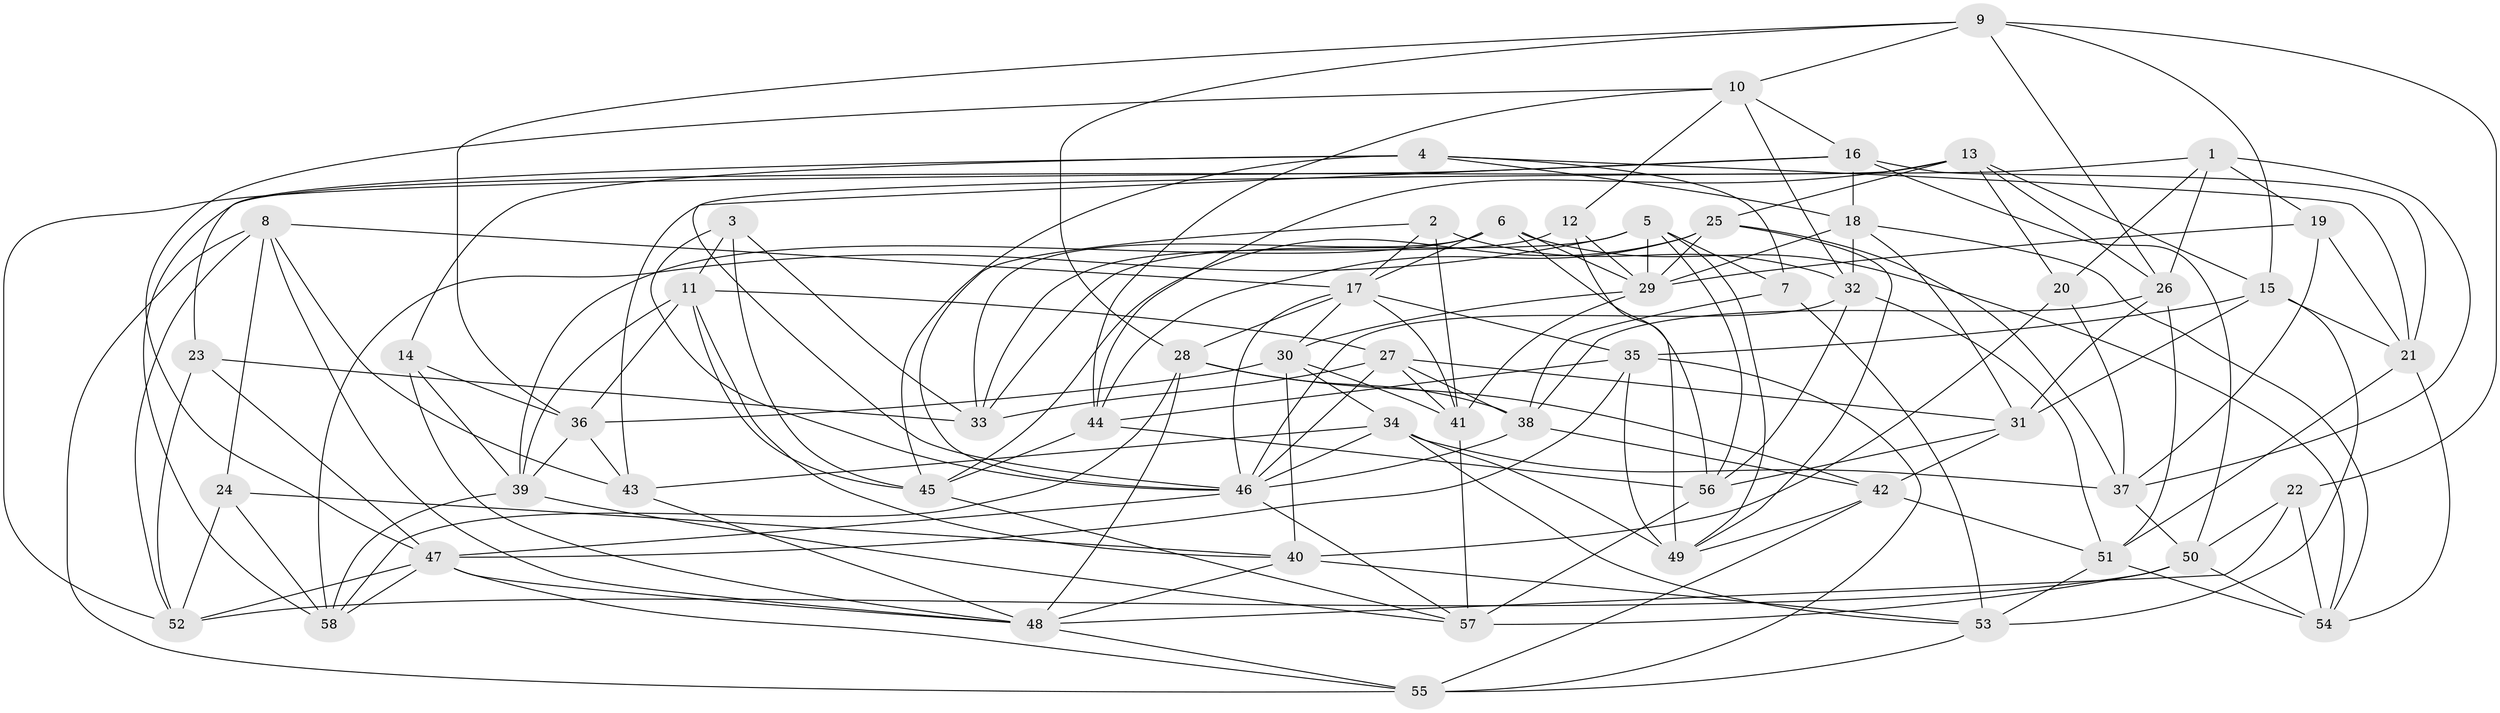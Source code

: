 // original degree distribution, {4: 1.0}
// Generated by graph-tools (version 1.1) at 2025/50/03/09/25 03:50:49]
// undirected, 58 vertices, 169 edges
graph export_dot {
graph [start="1"]
  node [color=gray90,style=filled];
  1;
  2;
  3;
  4;
  5;
  6;
  7;
  8;
  9;
  10;
  11;
  12;
  13;
  14;
  15;
  16;
  17;
  18;
  19;
  20;
  21;
  22;
  23;
  24;
  25;
  26;
  27;
  28;
  29;
  30;
  31;
  32;
  33;
  34;
  35;
  36;
  37;
  38;
  39;
  40;
  41;
  42;
  43;
  44;
  45;
  46;
  47;
  48;
  49;
  50;
  51;
  52;
  53;
  54;
  55;
  56;
  57;
  58;
  1 -- 19 [weight=1.0];
  1 -- 20 [weight=1.0];
  1 -- 26 [weight=1.0];
  1 -- 37 [weight=1.0];
  1 -- 43 [weight=2.0];
  2 -- 17 [weight=1.0];
  2 -- 32 [weight=1.0];
  2 -- 41 [weight=1.0];
  2 -- 46 [weight=1.0];
  3 -- 11 [weight=1.0];
  3 -- 33 [weight=1.0];
  3 -- 45 [weight=1.0];
  3 -- 46 [weight=1.0];
  4 -- 7 [weight=1.0];
  4 -- 14 [weight=1.0];
  4 -- 18 [weight=1.0];
  4 -- 21 [weight=1.0];
  4 -- 23 [weight=1.0];
  4 -- 45 [weight=1.0];
  5 -- 7 [weight=1.0];
  5 -- 29 [weight=1.0];
  5 -- 33 [weight=1.0];
  5 -- 49 [weight=1.0];
  5 -- 56 [weight=1.0];
  5 -- 58 [weight=1.0];
  6 -- 17 [weight=1.0];
  6 -- 29 [weight=1.0];
  6 -- 33 [weight=1.0];
  6 -- 39 [weight=1.0];
  6 -- 54 [weight=1.0];
  6 -- 56 [weight=1.0];
  7 -- 38 [weight=1.0];
  7 -- 53 [weight=1.0];
  8 -- 17 [weight=1.0];
  8 -- 24 [weight=1.0];
  8 -- 43 [weight=1.0];
  8 -- 48 [weight=1.0];
  8 -- 52 [weight=1.0];
  8 -- 55 [weight=1.0];
  9 -- 10 [weight=1.0];
  9 -- 15 [weight=1.0];
  9 -- 22 [weight=1.0];
  9 -- 26 [weight=1.0];
  9 -- 28 [weight=1.0];
  9 -- 36 [weight=1.0];
  10 -- 12 [weight=1.0];
  10 -- 16 [weight=1.0];
  10 -- 32 [weight=1.0];
  10 -- 44 [weight=1.0];
  10 -- 47 [weight=1.0];
  11 -- 27 [weight=1.0];
  11 -- 36 [weight=1.0];
  11 -- 39 [weight=1.0];
  11 -- 40 [weight=1.0];
  11 -- 45 [weight=1.0];
  12 -- 29 [weight=1.0];
  12 -- 33 [weight=1.0];
  12 -- 49 [weight=1.0];
  13 -- 15 [weight=1.0];
  13 -- 20 [weight=1.0];
  13 -- 25 [weight=1.0];
  13 -- 26 [weight=1.0];
  13 -- 44 [weight=1.0];
  13 -- 58 [weight=1.0];
  14 -- 36 [weight=1.0];
  14 -- 39 [weight=1.0];
  14 -- 48 [weight=1.0];
  15 -- 21 [weight=1.0];
  15 -- 31 [weight=1.0];
  15 -- 35 [weight=1.0];
  15 -- 53 [weight=1.0];
  16 -- 18 [weight=1.0];
  16 -- 21 [weight=1.0];
  16 -- 46 [weight=1.0];
  16 -- 50 [weight=1.0];
  16 -- 52 [weight=1.0];
  17 -- 28 [weight=1.0];
  17 -- 30 [weight=1.0];
  17 -- 35 [weight=1.0];
  17 -- 41 [weight=1.0];
  17 -- 46 [weight=1.0];
  18 -- 29 [weight=1.0];
  18 -- 31 [weight=1.0];
  18 -- 32 [weight=1.0];
  18 -- 54 [weight=1.0];
  19 -- 21 [weight=1.0];
  19 -- 29 [weight=1.0];
  19 -- 37 [weight=1.0];
  20 -- 37 [weight=1.0];
  20 -- 40 [weight=1.0];
  21 -- 51 [weight=1.0];
  21 -- 54 [weight=1.0];
  22 -- 48 [weight=1.0];
  22 -- 50 [weight=1.0];
  22 -- 54 [weight=1.0];
  23 -- 33 [weight=1.0];
  23 -- 47 [weight=1.0];
  23 -- 52 [weight=1.0];
  24 -- 40 [weight=1.0];
  24 -- 52 [weight=1.0];
  24 -- 58 [weight=1.0];
  25 -- 29 [weight=1.0];
  25 -- 37 [weight=1.0];
  25 -- 44 [weight=1.0];
  25 -- 45 [weight=1.0];
  25 -- 49 [weight=1.0];
  26 -- 31 [weight=1.0];
  26 -- 38 [weight=1.0];
  26 -- 51 [weight=1.0];
  27 -- 31 [weight=1.0];
  27 -- 33 [weight=1.0];
  27 -- 38 [weight=1.0];
  27 -- 41 [weight=1.0];
  27 -- 46 [weight=1.0];
  28 -- 38 [weight=1.0];
  28 -- 42 [weight=1.0];
  28 -- 48 [weight=1.0];
  28 -- 58 [weight=1.0];
  29 -- 30 [weight=1.0];
  29 -- 41 [weight=1.0];
  30 -- 34 [weight=1.0];
  30 -- 36 [weight=1.0];
  30 -- 40 [weight=1.0];
  30 -- 41 [weight=1.0];
  31 -- 42 [weight=1.0];
  31 -- 56 [weight=1.0];
  32 -- 46 [weight=1.0];
  32 -- 51 [weight=1.0];
  32 -- 56 [weight=1.0];
  34 -- 37 [weight=1.0];
  34 -- 43 [weight=1.0];
  34 -- 46 [weight=1.0];
  34 -- 49 [weight=1.0];
  34 -- 53 [weight=1.0];
  35 -- 44 [weight=1.0];
  35 -- 47 [weight=1.0];
  35 -- 49 [weight=1.0];
  35 -- 55 [weight=1.0];
  36 -- 39 [weight=1.0];
  36 -- 43 [weight=1.0];
  37 -- 50 [weight=1.0];
  38 -- 42 [weight=1.0];
  38 -- 46 [weight=1.0];
  39 -- 57 [weight=1.0];
  39 -- 58 [weight=1.0];
  40 -- 48 [weight=1.0];
  40 -- 53 [weight=1.0];
  41 -- 57 [weight=1.0];
  42 -- 49 [weight=1.0];
  42 -- 51 [weight=1.0];
  42 -- 55 [weight=1.0];
  43 -- 48 [weight=1.0];
  44 -- 45 [weight=1.0];
  44 -- 56 [weight=1.0];
  45 -- 57 [weight=1.0];
  46 -- 47 [weight=1.0];
  46 -- 57 [weight=1.0];
  47 -- 48 [weight=1.0];
  47 -- 52 [weight=1.0];
  47 -- 55 [weight=1.0];
  47 -- 58 [weight=1.0];
  48 -- 55 [weight=1.0];
  50 -- 52 [weight=1.0];
  50 -- 54 [weight=1.0];
  50 -- 57 [weight=1.0];
  51 -- 53 [weight=1.0];
  51 -- 54 [weight=1.0];
  53 -- 55 [weight=1.0];
  56 -- 57 [weight=1.0];
}
